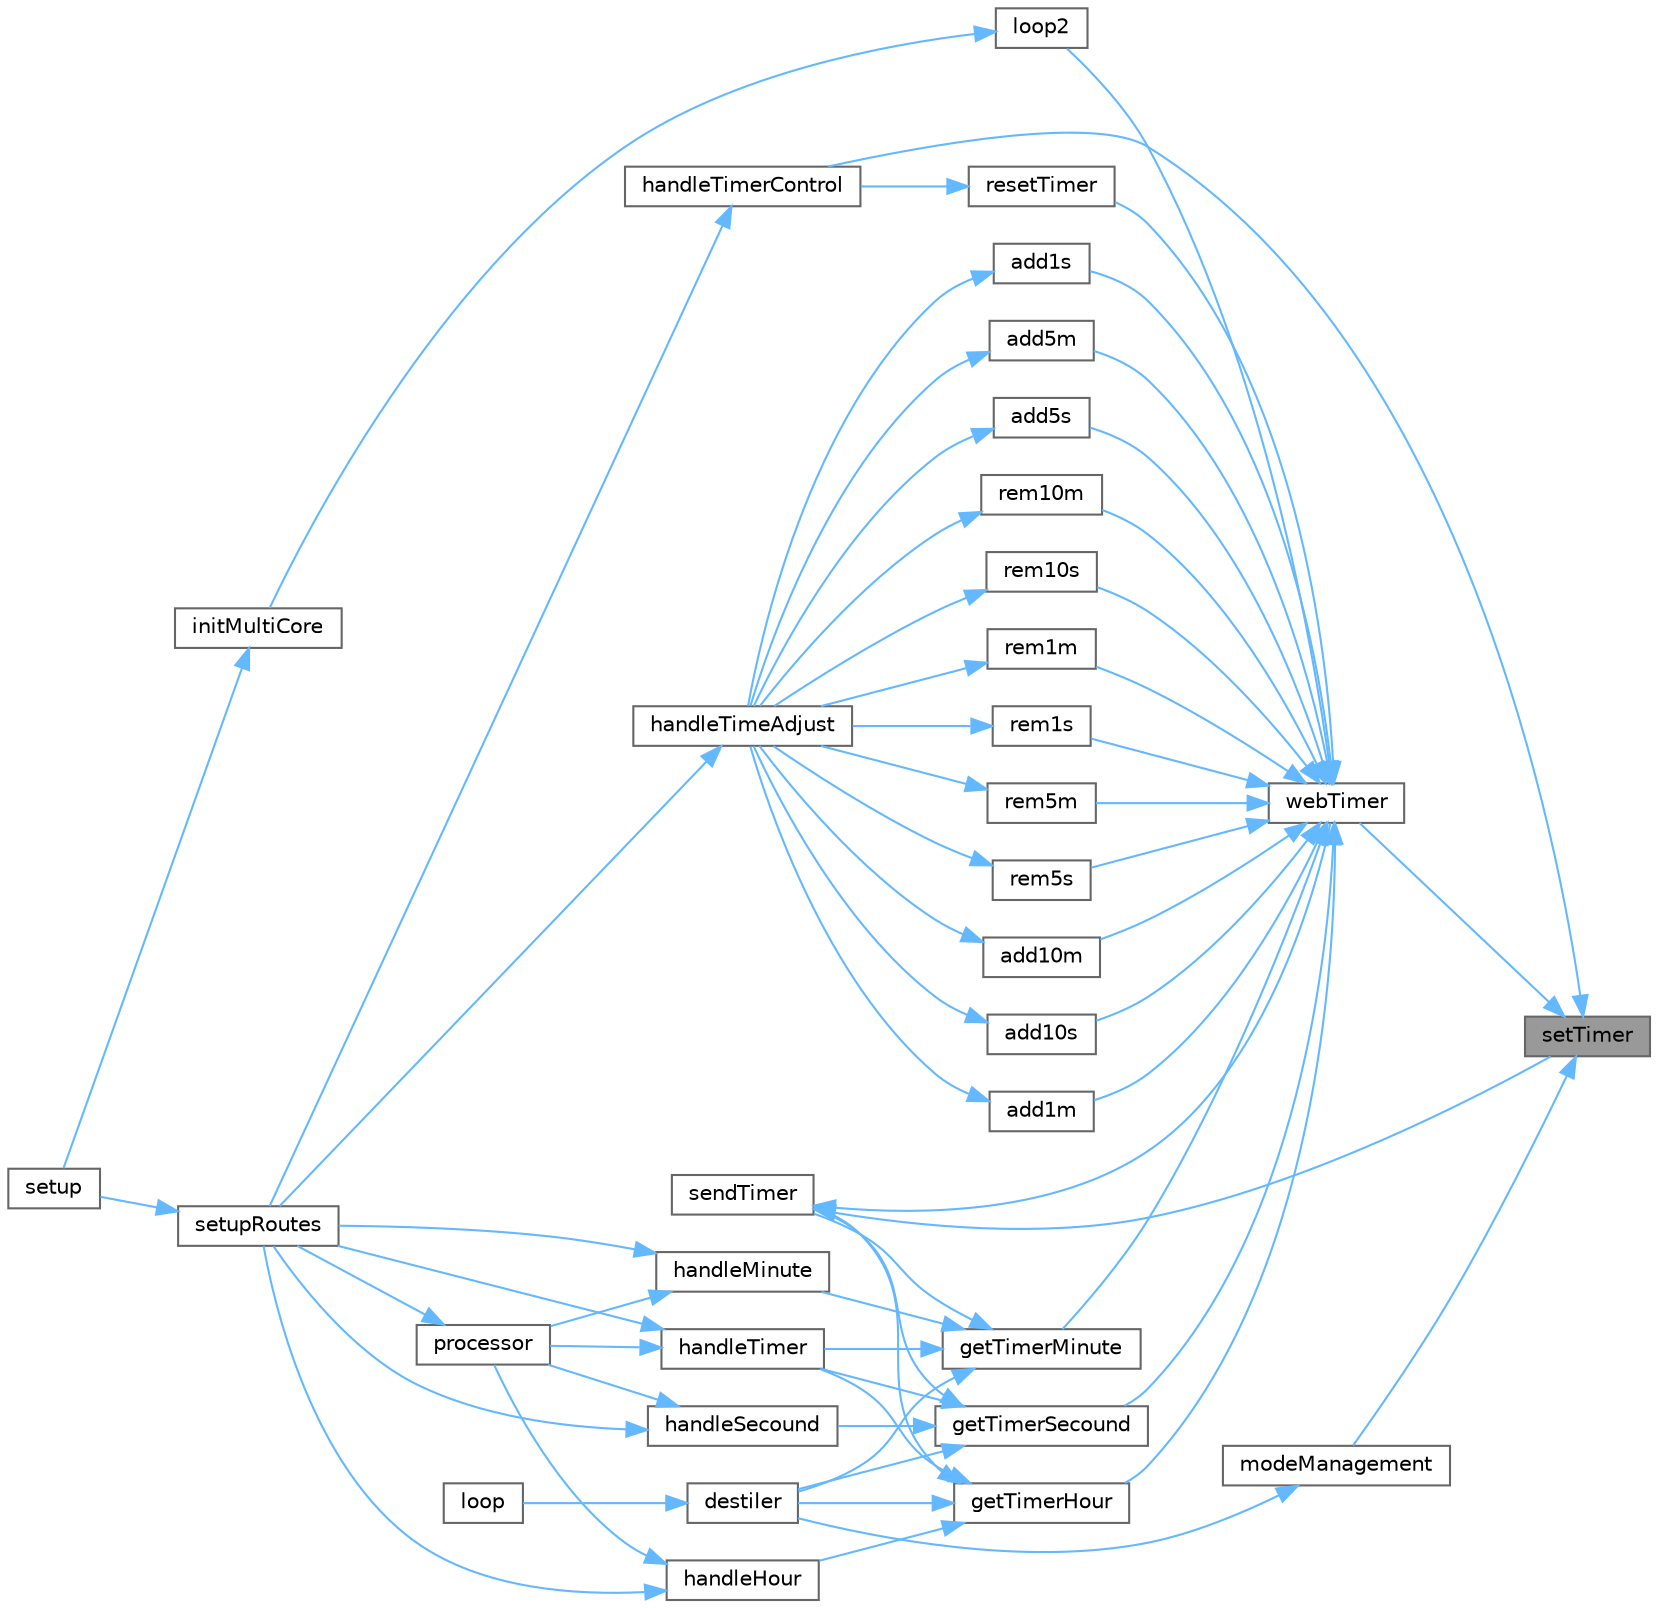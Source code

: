 digraph "setTimer"
{
 // LATEX_PDF_SIZE
  bgcolor="transparent";
  edge [fontname=Helvetica,fontsize=10,labelfontname=Helvetica,labelfontsize=10];
  node [fontname=Helvetica,fontsize=10,shape=box,height=0.2,width=0.4];
  rankdir="RL";
  Node1 [id="Node000001",label="setTimer",height=0.2,width=0.4,color="gray40", fillcolor="grey60", style="filled", fontcolor="black",tooltip="Reset timer."];
  Node1 -> Node2 [id="edge127_Node000001_Node000002",dir="back",color="steelblue1",style="solid",tooltip=" "];
  Node2 [id="Node000002",label="handleTimerControl",height=0.2,width=0.4,color="grey40", fillcolor="white", style="filled",URL="$_m_d___web___handlers_8cpp.html#a72a515762408e37f73ff78c93edeb326",tooltip="Handle time adjustment."];
  Node2 -> Node3 [id="edge128_Node000002_Node000003",dir="back",color="steelblue1",style="solid",tooltip=" "];
  Node3 [id="Node000003",label="setupRoutes",height=0.2,width=0.4,color="grey40", fillcolor="white", style="filled",URL="$_a_p___web_8cpp.html#a553ce9cca044d40931e5cbe9deb407e4",tooltip="Setup Calls."];
  Node3 -> Node4 [id="edge129_Node000003_Node000004",dir="back",color="steelblue1",style="solid",tooltip=" "];
  Node4 [id="Node000004",label="setup",height=0.2,width=0.4,color="grey40", fillcolor="white", style="filled",URL="$_a_p__main_8cpp.html#a4fc01d736fe50cf5b977f755b675f11d",tooltip="Create a webserver object that listens for HTTP request on port 80."];
  Node1 -> Node5 [id="edge130_Node000001_Node000005",dir="back",color="steelblue1",style="solid",tooltip=" "];
  Node5 [id="Node000005",label="modeManagement",height=0.2,width=0.4,color="grey40", fillcolor="white", style="filled",URL="$_m_d___i_o_8cpp.html#a27162a64461db61f83b3752bd0b6d125",tooltip="Indicators management."];
  Node5 -> Node6 [id="edge131_Node000005_Node000006",dir="back",color="steelblue1",style="solid",tooltip=" "];
  Node6 [id="Node000006",label="destiler",height=0.2,width=0.4,color="grey40", fillcolor="white", style="filled",URL="$_a_p___destiler_8cpp.html#a59b4c2612675374aa0a9445d2f49d009",tooltip="APP Header."];
  Node6 -> Node7 [id="edge132_Node000006_Node000007",dir="back",color="steelblue1",style="solid",tooltip=" "];
  Node7 [id="Node000007",label="loop",height=0.2,width=0.4,color="grey40", fillcolor="white", style="filled",URL="$_a_p__main_8cpp.html#a0b33edabd7f1c4e4a0bf32c67269be2f",tooltip="Loop function to run the machine operation."];
  Node1 -> Node8 [id="edge133_Node000001_Node000008",dir="back",color="steelblue1",style="solid",tooltip=" "];
  Node8 [id="Node000008",label="webTimer",height=0.2,width=0.4,color="grey40", fillcolor="white", style="filled",URL="$_m_d___timer_8cpp.html#a504723789792b242f59e8f9adfb48009",tooltip="Timer Functions calls."];
  Node8 -> Node9 [id="edge134_Node000008_Node000009",dir="back",color="steelblue1",style="solid",tooltip=" "];
  Node9 [id="Node000009",label="add10m",height=0.2,width=0.4,color="grey40", fillcolor="white", style="filled",URL="$_m_d___timer_8cpp.html#a2345c47ec0c5b7a61a02281c2174df89",tooltip="Add 5 minutes to timer."];
  Node9 -> Node10 [id="edge135_Node000009_Node000010",dir="back",color="steelblue1",style="solid",tooltip=" "];
  Node10 [id="Node000010",label="handleTimeAdjust",height=0.2,width=0.4,color="grey40", fillcolor="white", style="filled",URL="$_m_d___web___handlers_8cpp.html#acd82388b56435489b8b58cf2033a2d99",tooltip="Handle wifi IP."];
  Node10 -> Node3 [id="edge136_Node000010_Node000003",dir="back",color="steelblue1",style="solid",tooltip=" "];
  Node8 -> Node11 [id="edge137_Node000008_Node000011",dir="back",color="steelblue1",style="solid",tooltip=" "];
  Node11 [id="Node000011",label="add10s",height=0.2,width=0.4,color="grey40", fillcolor="white", style="filled",URL="$_m_d___timer_8cpp.html#aecf5a85e72e116087f5917d708e37f64",tooltip="Add 5 secounds to timer."];
  Node11 -> Node10 [id="edge138_Node000011_Node000010",dir="back",color="steelblue1",style="solid",tooltip=" "];
  Node8 -> Node12 [id="edge139_Node000008_Node000012",dir="back",color="steelblue1",style="solid",tooltip=" "];
  Node12 [id="Node000012",label="add1m",height=0.2,width=0.4,color="grey40", fillcolor="white", style="filled",URL="$_m_d___timer_8cpp.html#a4e34974421187d65e1cb2db63585549d",tooltip="Add 10 secounds to timer."];
  Node12 -> Node10 [id="edge140_Node000012_Node000010",dir="back",color="steelblue1",style="solid",tooltip=" "];
  Node8 -> Node13 [id="edge141_Node000008_Node000013",dir="back",color="steelblue1",style="solid",tooltip=" "];
  Node13 [id="Node000013",label="add1s",height=0.2,width=0.4,color="grey40", fillcolor="white", style="filled",URL="$_m_d___timer_8cpp.html#a4205a2b9aa1216af70d0e72d139508a0",tooltip="Get timer status."];
  Node13 -> Node10 [id="edge142_Node000013_Node000010",dir="back",color="steelblue1",style="solid",tooltip=" "];
  Node8 -> Node14 [id="edge143_Node000008_Node000014",dir="back",color="steelblue1",style="solid",tooltip=" "];
  Node14 [id="Node000014",label="add5m",height=0.2,width=0.4,color="grey40", fillcolor="white", style="filled",URL="$_m_d___timer_8cpp.html#a10e275a2b4beec90555c95286db80a6a",tooltip="Add 1 minute to timer."];
  Node14 -> Node10 [id="edge144_Node000014_Node000010",dir="back",color="steelblue1",style="solid",tooltip=" "];
  Node8 -> Node15 [id="edge145_Node000008_Node000015",dir="back",color="steelblue1",style="solid",tooltip=" "];
  Node15 [id="Node000015",label="add5s",height=0.2,width=0.4,color="grey40", fillcolor="white", style="filled",URL="$_m_d___timer_8cpp.html#aa323da979d7e0bdd7639b1932d401150",tooltip="Add 1 secound to timer."];
  Node15 -> Node10 [id="edge146_Node000015_Node000010",dir="back",color="steelblue1",style="solid",tooltip=" "];
  Node8 -> Node16 [id="edge147_Node000008_Node000016",dir="back",color="steelblue1",style="solid",tooltip=" "];
  Node16 [id="Node000016",label="getTimerHour",height=0.2,width=0.4,color="grey40", fillcolor="white", style="filled",URL="$_m_d___timer_8cpp.html#a7497ed4b5f459145ba576e35a34b2f68",tooltip="Get timer minute."];
  Node16 -> Node6 [id="edge148_Node000016_Node000006",dir="back",color="steelblue1",style="solid",tooltip=" "];
  Node16 -> Node17 [id="edge149_Node000016_Node000017",dir="back",color="steelblue1",style="solid",tooltip=" "];
  Node17 [id="Node000017",label="handleHour",height=0.2,width=0.4,color="grey40", fillcolor="white", style="filled",URL="$_m_d___web___handlers_8cpp.html#af5d26a4c3ed9e05f2b2d04935793447f",tooltip="Handle timer."];
  Node17 -> Node18 [id="edge150_Node000017_Node000018",dir="back",color="steelblue1",style="solid",tooltip=" "];
  Node18 [id="Node000018",label="processor",height=0.2,width=0.4,color="grey40", fillcolor="white", style="filled",URL="$_m_d___web___handlers_8cpp.html#a0c021f9721c3b479757f8e1b40624b6c",tooltip="Handle toggle."];
  Node18 -> Node3 [id="edge151_Node000018_Node000003",dir="back",color="steelblue1",style="solid",tooltip=" "];
  Node17 -> Node3 [id="edge152_Node000017_Node000003",dir="back",color="steelblue1",style="solid",tooltip=" "];
  Node16 -> Node19 [id="edge153_Node000016_Node000019",dir="back",color="steelblue1",style="solid",tooltip=" "];
  Node19 [id="Node000019",label="handleTimer",height=0.2,width=0.4,color="grey40", fillcolor="white", style="filled",URL="$_m_d___web___handlers_8cpp.html#af81d47970421b46f19156b8c97bb4ee3",tooltip="Get resistor."];
  Node19 -> Node18 [id="edge154_Node000019_Node000018",dir="back",color="steelblue1",style="solid",tooltip=" "];
  Node19 -> Node3 [id="edge155_Node000019_Node000003",dir="back",color="steelblue1",style="solid",tooltip=" "];
  Node16 -> Node20 [id="edge156_Node000016_Node000020",dir="back",color="steelblue1",style="solid",tooltip=" "];
  Node20 [id="Node000020",label="sendTimer",height=0.2,width=0.4,color="grey40", fillcolor="white", style="filled",URL="$_m_d___timer_8cpp.html#acf8eb689c061a70a35d6f2f5ed57c474",tooltip="Send timer to web."];
  Node20 -> Node1 [id="edge157_Node000020_Node000001",dir="back",color="steelblue1",style="solid",tooltip=" "];
  Node20 -> Node8 [id="edge158_Node000020_Node000008",dir="back",color="steelblue1",style="solid",tooltip=" "];
  Node8 -> Node21 [id="edge159_Node000008_Node000021",dir="back",color="steelblue1",style="solid",tooltip=" "];
  Node21 [id="Node000021",label="getTimerMinute",height=0.2,width=0.4,color="grey40", fillcolor="white", style="filled",URL="$_m_d___timer_8cpp.html#ae8ad20dbd759f4fb98dabba7876428f4",tooltip="Get timer secound."];
  Node21 -> Node6 [id="edge160_Node000021_Node000006",dir="back",color="steelblue1",style="solid",tooltip=" "];
  Node21 -> Node22 [id="edge161_Node000021_Node000022",dir="back",color="steelblue1",style="solid",tooltip=" "];
  Node22 [id="Node000022",label="handleMinute",height=0.2,width=0.4,color="grey40", fillcolor="white", style="filled",URL="$_m_d___web___handlers_8cpp.html#ac109e287eeaaac772d362b9192d186d8",tooltip="Handle hour."];
  Node22 -> Node18 [id="edge162_Node000022_Node000018",dir="back",color="steelblue1",style="solid",tooltip=" "];
  Node22 -> Node3 [id="edge163_Node000022_Node000003",dir="back",color="steelblue1",style="solid",tooltip=" "];
  Node21 -> Node19 [id="edge164_Node000021_Node000019",dir="back",color="steelblue1",style="solid",tooltip=" "];
  Node21 -> Node20 [id="edge165_Node000021_Node000020",dir="back",color="steelblue1",style="solid",tooltip=" "];
  Node8 -> Node23 [id="edge166_Node000008_Node000023",dir="back",color="steelblue1",style="solid",tooltip=" "];
  Node23 [id="Node000023",label="getTimerSecound",height=0.2,width=0.4,color="grey40", fillcolor="white", style="filled",URL="$_m_d___timer_8cpp.html#a71f3ffe6a2e0fca30bca87a87fc92354",tooltip="Timer for web operations."];
  Node23 -> Node6 [id="edge167_Node000023_Node000006",dir="back",color="steelblue1",style="solid",tooltip=" "];
  Node23 -> Node24 [id="edge168_Node000023_Node000024",dir="back",color="steelblue1",style="solid",tooltip=" "];
  Node24 [id="Node000024",label="handleSecound",height=0.2,width=0.4,color="grey40", fillcolor="white", style="filled",URL="$_m_d___web___handlers_8cpp.html#a06bda99cade1494aaaafff873d92ded3",tooltip="Handle minute."];
  Node24 -> Node18 [id="edge169_Node000024_Node000018",dir="back",color="steelblue1",style="solid",tooltip=" "];
  Node24 -> Node3 [id="edge170_Node000024_Node000003",dir="back",color="steelblue1",style="solid",tooltip=" "];
  Node23 -> Node19 [id="edge171_Node000023_Node000019",dir="back",color="steelblue1",style="solid",tooltip=" "];
  Node23 -> Node20 [id="edge172_Node000023_Node000020",dir="back",color="steelblue1",style="solid",tooltip=" "];
  Node8 -> Node25 [id="edge173_Node000008_Node000025",dir="back",color="steelblue1",style="solid",tooltip=" "];
  Node25 [id="Node000025",label="loop2",height=0.2,width=0.4,color="grey40", fillcolor="white", style="filled",URL="$_a_p__main_8cpp.html#a8b626fb41c6433470c66289ad702ba87",tooltip="MAIN."];
  Node25 -> Node26 [id="edge174_Node000025_Node000026",dir="back",color="steelblue1",style="solid",tooltip=" "];
  Node26 [id="Node000026",label="initMultiCore",height=0.2,width=0.4,color="grey40", fillcolor="white", style="filled",URL="$_o_s__multi__core_8cpp.html#a02ef1114b2c4e173a5ddafb425f38cc5",tooltip="Main loop to run in core 1."];
  Node26 -> Node4 [id="edge175_Node000026_Node000004",dir="back",color="steelblue1",style="solid",tooltip=" "];
  Node8 -> Node27 [id="edge176_Node000008_Node000027",dir="back",color="steelblue1",style="solid",tooltip=" "];
  Node27 [id="Node000027",label="rem10m",height=0.2,width=0.4,color="grey40", fillcolor="white", style="filled",URL="$_m_d___timer_8cpp.html#afde4bd8c891772121c1bee27077ab395",tooltip="Remove 5 minutes from timer."];
  Node27 -> Node10 [id="edge177_Node000027_Node000010",dir="back",color="steelblue1",style="solid",tooltip=" "];
  Node8 -> Node28 [id="edge178_Node000008_Node000028",dir="back",color="steelblue1",style="solid",tooltip=" "];
  Node28 [id="Node000028",label="rem10s",height=0.2,width=0.4,color="grey40", fillcolor="white", style="filled",URL="$_m_d___timer_8cpp.html#aab03ff01ea9b512f5470cd80bee1025c",tooltip="Remove 5 secounds from timer."];
  Node28 -> Node10 [id="edge179_Node000028_Node000010",dir="back",color="steelblue1",style="solid",tooltip=" "];
  Node8 -> Node29 [id="edge180_Node000008_Node000029",dir="back",color="steelblue1",style="solid",tooltip=" "];
  Node29 [id="Node000029",label="rem1m",height=0.2,width=0.4,color="grey40", fillcolor="white", style="filled",URL="$_m_d___timer_8cpp.html#a1d544cbb8a4f76ecae3455d08961fa66",tooltip="Remove 10 secounds from timer."];
  Node29 -> Node10 [id="edge181_Node000029_Node000010",dir="back",color="steelblue1",style="solid",tooltip=" "];
  Node8 -> Node30 [id="edge182_Node000008_Node000030",dir="back",color="steelblue1",style="solid",tooltip=" "];
  Node30 [id="Node000030",label="rem1s",height=0.2,width=0.4,color="grey40", fillcolor="white", style="filled",URL="$_m_d___timer_8cpp.html#a82bc62194a206899dfa2b287b9d16236",tooltip="Add 10 minutes to timer."];
  Node30 -> Node10 [id="edge183_Node000030_Node000010",dir="back",color="steelblue1",style="solid",tooltip=" "];
  Node8 -> Node31 [id="edge184_Node000008_Node000031",dir="back",color="steelblue1",style="solid",tooltip=" "];
  Node31 [id="Node000031",label="rem5m",height=0.2,width=0.4,color="grey40", fillcolor="white", style="filled",URL="$_m_d___timer_8cpp.html#a6dd7da3e0329e60af93c3c96301fb81e",tooltip="Remove 1 minute from timer."];
  Node31 -> Node10 [id="edge185_Node000031_Node000010",dir="back",color="steelblue1",style="solid",tooltip=" "];
  Node8 -> Node32 [id="edge186_Node000008_Node000032",dir="back",color="steelblue1",style="solid",tooltip=" "];
  Node32 [id="Node000032",label="rem5s",height=0.2,width=0.4,color="grey40", fillcolor="white", style="filled",URL="$_m_d___timer_8cpp.html#a7e996a9f3af638141257662a8f931e11",tooltip="Remove 1 secound from timer."];
  Node32 -> Node10 [id="edge187_Node000032_Node000010",dir="back",color="steelblue1",style="solid",tooltip=" "];
  Node8 -> Node33 [id="edge188_Node000008_Node000033",dir="back",color="steelblue1",style="solid",tooltip=" "];
  Node33 [id="Node000033",label="resetTimer",height=0.2,width=0.4,color="grey40", fillcolor="white", style="filled",URL="$_m_d___timer_8cpp.html#ad43a02209687d9c1e04dddd167f32c45",tooltip="Remove 10 minutes from timer."];
  Node33 -> Node2 [id="edge189_Node000033_Node000002",dir="back",color="steelblue1",style="solid",tooltip=" "];
}
